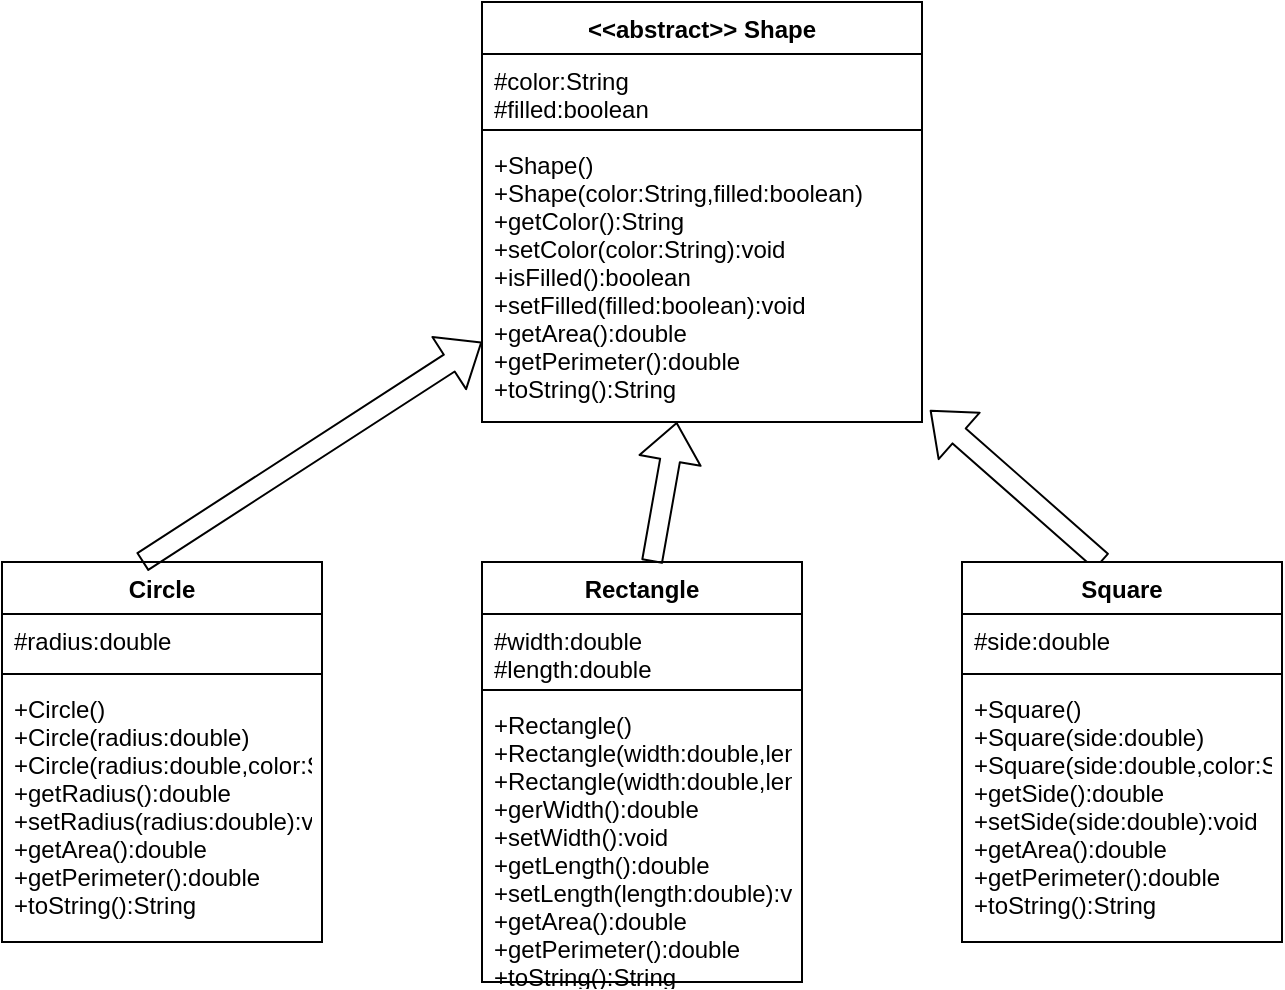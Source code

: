<mxfile version="13.7.5" type="github">
  <diagram id="C5RBs43oDa-KdzZeNtuy" name="Page-1">
    <mxGraphModel dx="1422" dy="762" grid="1" gridSize="10" guides="1" tooltips="1" connect="1" arrows="1" fold="1" page="1" pageScale="1" pageWidth="827" pageHeight="1169" math="0" shadow="0">
      <root>
        <mxCell id="WIyWlLk6GJQsqaUBKTNV-0" />
        <mxCell id="WIyWlLk6GJQsqaUBKTNV-1" parent="WIyWlLk6GJQsqaUBKTNV-0" />
        <mxCell id="TMrynpOFslKodVBz9WXZ-0" value="&lt;&lt;abstract&gt;&gt; Shape" style="swimlane;fontStyle=1;align=center;verticalAlign=top;childLayout=stackLayout;horizontal=1;startSize=26;horizontalStack=0;resizeParent=1;resizeParentMax=0;resizeLast=0;collapsible=1;marginBottom=0;" vertex="1" parent="WIyWlLk6GJQsqaUBKTNV-1">
          <mxGeometry x="280" y="40" width="220" height="210" as="geometry" />
        </mxCell>
        <mxCell id="TMrynpOFslKodVBz9WXZ-1" value="#color:String &#xa;#filled:boolean" style="text;strokeColor=none;fillColor=none;align=left;verticalAlign=top;spacingLeft=4;spacingRight=4;overflow=hidden;rotatable=0;points=[[0,0.5],[1,0.5]];portConstraint=eastwest;" vertex="1" parent="TMrynpOFslKodVBz9WXZ-0">
          <mxGeometry y="26" width="220" height="34" as="geometry" />
        </mxCell>
        <mxCell id="TMrynpOFslKodVBz9WXZ-2" value="" style="line;strokeWidth=1;fillColor=none;align=left;verticalAlign=middle;spacingTop=-1;spacingLeft=3;spacingRight=3;rotatable=0;labelPosition=right;points=[];portConstraint=eastwest;" vertex="1" parent="TMrynpOFslKodVBz9WXZ-0">
          <mxGeometry y="60" width="220" height="8" as="geometry" />
        </mxCell>
        <mxCell id="TMrynpOFslKodVBz9WXZ-3" value="+Shape()&#xa;+Shape(color:String,filled:boolean)&#xa;+getColor():String&#xa;+setColor(color:String):void&#xa;+isFilled():boolean&#xa;+setFilled(filled:boolean):void&#xa;+getArea():double&#xa;+getPerimeter():double&#xa;+toString():String&#xa;" style="text;strokeColor=none;fillColor=none;align=left;verticalAlign=top;spacingLeft=4;spacingRight=4;overflow=hidden;rotatable=0;points=[[0,0.5],[1,0.5]];portConstraint=eastwest;fontStyle=0" vertex="1" parent="TMrynpOFslKodVBz9WXZ-0">
          <mxGeometry y="68" width="220" height="142" as="geometry" />
        </mxCell>
        <mxCell id="TMrynpOFslKodVBz9WXZ-4" value="Circle" style="swimlane;fontStyle=1;align=center;verticalAlign=top;childLayout=stackLayout;horizontal=1;startSize=26;horizontalStack=0;resizeParent=1;resizeParentMax=0;resizeLast=0;collapsible=1;marginBottom=0;" vertex="1" parent="WIyWlLk6GJQsqaUBKTNV-1">
          <mxGeometry x="40" y="320" width="160" height="190" as="geometry" />
        </mxCell>
        <mxCell id="TMrynpOFslKodVBz9WXZ-5" value="#radius:double" style="text;strokeColor=none;fillColor=none;align=left;verticalAlign=top;spacingLeft=4;spacingRight=4;overflow=hidden;rotatable=0;points=[[0,0.5],[1,0.5]];portConstraint=eastwest;" vertex="1" parent="TMrynpOFslKodVBz9WXZ-4">
          <mxGeometry y="26" width="160" height="26" as="geometry" />
        </mxCell>
        <mxCell id="TMrynpOFslKodVBz9WXZ-6" value="" style="line;strokeWidth=1;fillColor=none;align=left;verticalAlign=middle;spacingTop=-1;spacingLeft=3;spacingRight=3;rotatable=0;labelPosition=right;points=[];portConstraint=eastwest;" vertex="1" parent="TMrynpOFslKodVBz9WXZ-4">
          <mxGeometry y="52" width="160" height="8" as="geometry" />
        </mxCell>
        <mxCell id="TMrynpOFslKodVBz9WXZ-7" value="+Circle()&#xa;+Circle(radius:double)&#xa;+Circle(radius:double,color:String,filled:boolean)&#xa;+getRadius():double&#xa;+setRadius(radius:double):void&#xa;+getArea():double&#xa;+getPerimeter():double&#xa;+toString():String" style="text;strokeColor=none;fillColor=none;align=left;verticalAlign=top;spacingLeft=4;spacingRight=4;overflow=hidden;rotatable=0;points=[[0,0.5],[1,0.5]];portConstraint=eastwest;" vertex="1" parent="TMrynpOFslKodVBz9WXZ-4">
          <mxGeometry y="60" width="160" height="130" as="geometry" />
        </mxCell>
        <mxCell id="TMrynpOFslKodVBz9WXZ-8" value="Rectangle" style="swimlane;fontStyle=1;align=center;verticalAlign=top;childLayout=stackLayout;horizontal=1;startSize=26;horizontalStack=0;resizeParent=1;resizeParentMax=0;resizeLast=0;collapsible=1;marginBottom=0;" vertex="1" parent="WIyWlLk6GJQsqaUBKTNV-1">
          <mxGeometry x="280" y="320" width="160" height="210" as="geometry" />
        </mxCell>
        <mxCell id="TMrynpOFslKodVBz9WXZ-9" value="#width:double&#xa;#length:double" style="text;strokeColor=none;fillColor=none;align=left;verticalAlign=top;spacingLeft=4;spacingRight=4;overflow=hidden;rotatable=0;points=[[0,0.5],[1,0.5]];portConstraint=eastwest;" vertex="1" parent="TMrynpOFslKodVBz9WXZ-8">
          <mxGeometry y="26" width="160" height="34" as="geometry" />
        </mxCell>
        <mxCell id="TMrynpOFslKodVBz9WXZ-10" value="" style="line;strokeWidth=1;fillColor=none;align=left;verticalAlign=middle;spacingTop=-1;spacingLeft=3;spacingRight=3;rotatable=0;labelPosition=right;points=[];portConstraint=eastwest;" vertex="1" parent="TMrynpOFslKodVBz9WXZ-8">
          <mxGeometry y="60" width="160" height="8" as="geometry" />
        </mxCell>
        <mxCell id="TMrynpOFslKodVBz9WXZ-11" value="+Rectangle()&#xa;+Rectangle(width:double,length:double)&#xa;+Rectangle(width:double,length:double,color:String,fillef:boollean)&#xa;+gerWidth():double&#xa;+setWidth():void&#xa;+getLength():double&#xa;+setLength(length:double):void&#xa;+getArea():double&#xa;+getPerimeter():double&#xa;+toString():String&#xa;" style="text;strokeColor=none;fillColor=none;align=left;verticalAlign=top;spacingLeft=4;spacingRight=4;overflow=hidden;rotatable=0;points=[[0,0.5],[1,0.5]];portConstraint=eastwest;" vertex="1" parent="TMrynpOFslKodVBz9WXZ-8">
          <mxGeometry y="68" width="160" height="142" as="geometry" />
        </mxCell>
        <mxCell id="TMrynpOFslKodVBz9WXZ-16" value="" style="shape=flexArrow;endArrow=classic;html=1;entryX=0;entryY=0.718;entryDx=0;entryDy=0;entryPerimeter=0;" edge="1" parent="WIyWlLk6GJQsqaUBKTNV-1" target="TMrynpOFslKodVBz9WXZ-3">
          <mxGeometry width="50" height="50" relative="1" as="geometry">
            <mxPoint x="110" y="320" as="sourcePoint" />
            <mxPoint x="160" y="270" as="targetPoint" />
          </mxGeometry>
        </mxCell>
        <mxCell id="TMrynpOFslKodVBz9WXZ-19" value="" style="shape=flexArrow;endArrow=classic;html=1;" edge="1" parent="WIyWlLk6GJQsqaUBKTNV-1" target="TMrynpOFslKodVBz9WXZ-3">
          <mxGeometry width="50" height="50" relative="1" as="geometry">
            <mxPoint x="365" y="320" as="sourcePoint" />
            <mxPoint x="415" y="270" as="targetPoint" />
          </mxGeometry>
        </mxCell>
        <mxCell id="TMrynpOFslKodVBz9WXZ-20" value="" style="shape=flexArrow;endArrow=classic;html=1;entryX=1.018;entryY=0.958;entryDx=0;entryDy=0;entryPerimeter=0;" edge="1" parent="WIyWlLk6GJQsqaUBKTNV-1" target="TMrynpOFslKodVBz9WXZ-3">
          <mxGeometry width="50" height="50" relative="1" as="geometry">
            <mxPoint x="590" y="320" as="sourcePoint" />
            <mxPoint x="640" y="270" as="targetPoint" />
          </mxGeometry>
        </mxCell>
        <mxCell id="TMrynpOFslKodVBz9WXZ-12" value="Square" style="swimlane;fontStyle=1;align=center;verticalAlign=top;childLayout=stackLayout;horizontal=1;startSize=26;horizontalStack=0;resizeParent=1;resizeParentMax=0;resizeLast=0;collapsible=1;marginBottom=0;" vertex="1" parent="WIyWlLk6GJQsqaUBKTNV-1">
          <mxGeometry x="520" y="320" width="160" height="190" as="geometry" />
        </mxCell>
        <mxCell id="TMrynpOFslKodVBz9WXZ-13" value="#side:double" style="text;strokeColor=none;fillColor=none;align=left;verticalAlign=top;spacingLeft=4;spacingRight=4;overflow=hidden;rotatable=0;points=[[0,0.5],[1,0.5]];portConstraint=eastwest;" vertex="1" parent="TMrynpOFslKodVBz9WXZ-12">
          <mxGeometry y="26" width="160" height="26" as="geometry" />
        </mxCell>
        <mxCell id="TMrynpOFslKodVBz9WXZ-14" value="" style="line;strokeWidth=1;fillColor=none;align=left;verticalAlign=middle;spacingTop=-1;spacingLeft=3;spacingRight=3;rotatable=0;labelPosition=right;points=[];portConstraint=eastwest;" vertex="1" parent="TMrynpOFslKodVBz9WXZ-12">
          <mxGeometry y="52" width="160" height="8" as="geometry" />
        </mxCell>
        <mxCell id="TMrynpOFslKodVBz9WXZ-15" value="+Square()&#xa;+Square(side:double)&#xa;+Square(side:double,color:String,filled:boolean)&#xa;+getSide():double&#xa;+setSide(side:double):void&#xa;+getArea():double&#xa;+getPerimeter():double&#xa;+toString():String" style="text;strokeColor=none;fillColor=none;align=left;verticalAlign=top;spacingLeft=4;spacingRight=4;overflow=hidden;rotatable=0;points=[[0,0.5],[1,0.5]];portConstraint=eastwest;" vertex="1" parent="TMrynpOFslKodVBz9WXZ-12">
          <mxGeometry y="60" width="160" height="130" as="geometry" />
        </mxCell>
      </root>
    </mxGraphModel>
  </diagram>
</mxfile>
